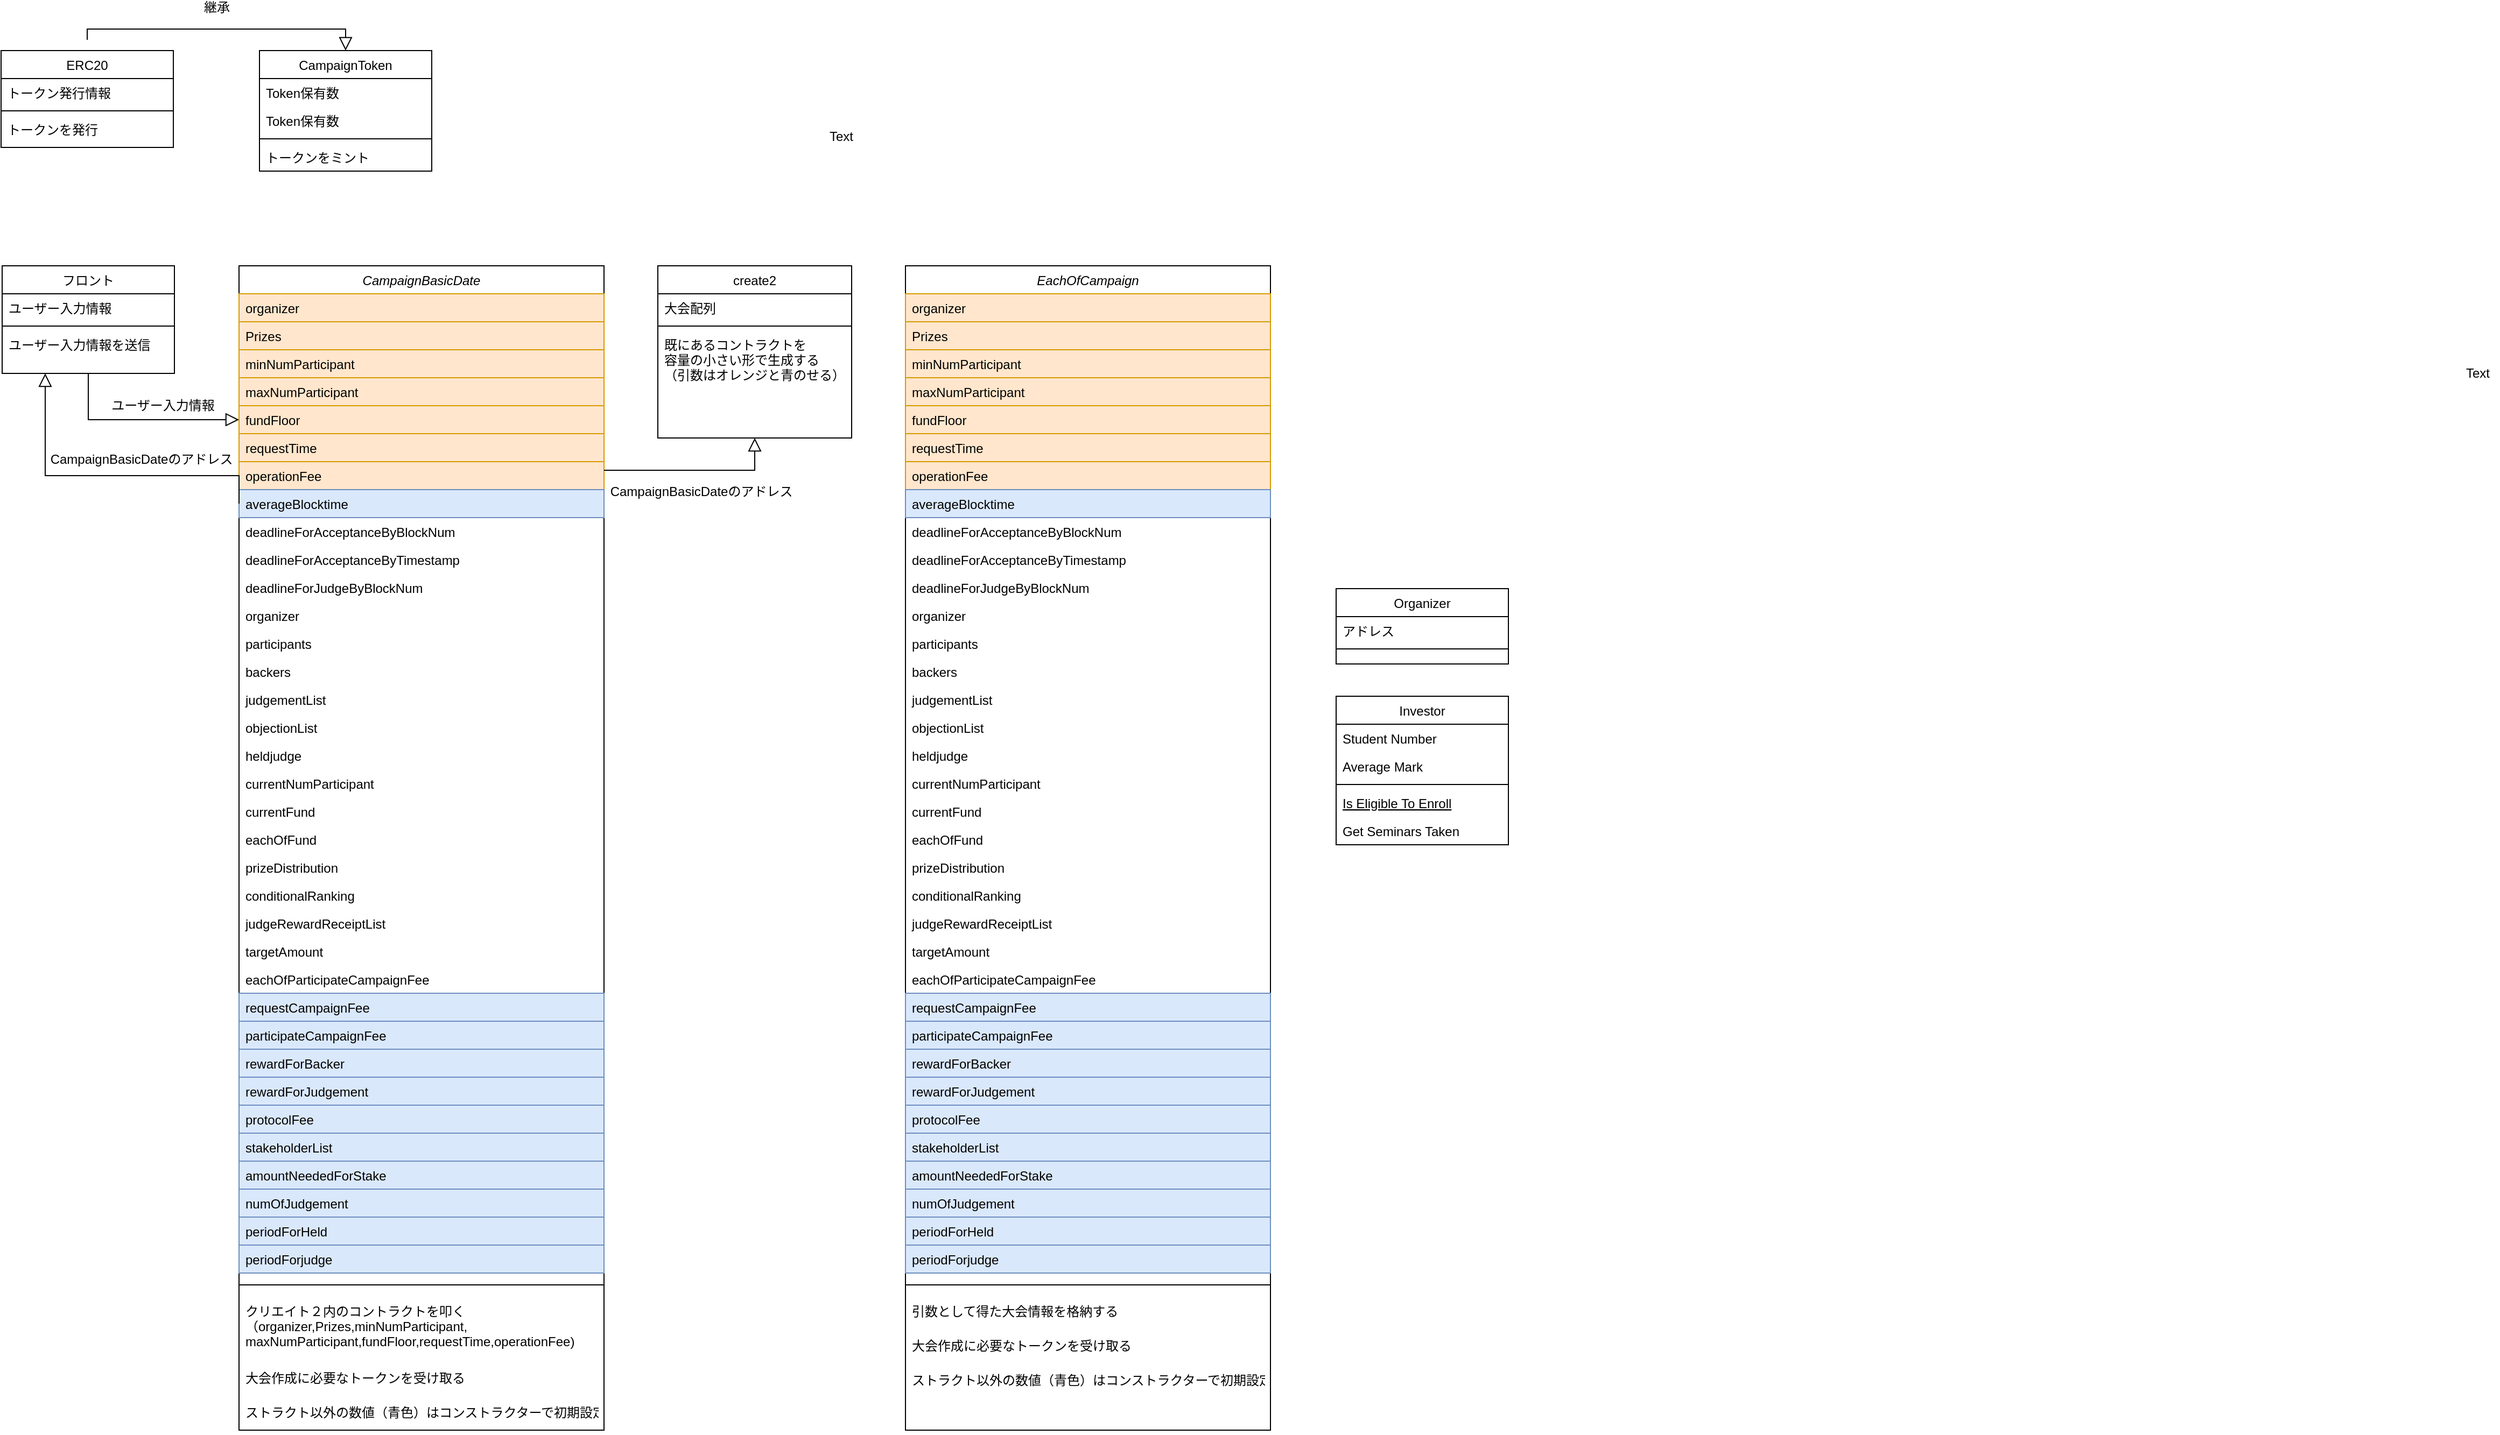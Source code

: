 <mxfile version="16.0.0" type="github">
  <diagram id="C5RBs43oDa-KdzZeNtuy" name="Page-1">
    <mxGraphModel dx="1106" dy="2268" grid="1" gridSize="10" guides="1" tooltips="1" connect="1" arrows="1" fold="1" page="1" pageScale="1" pageWidth="1169" pageHeight="1654" math="0" shadow="0">
      <root>
        <mxCell id="WIyWlLk6GJQsqaUBKTNV-0" />
        <mxCell id="WIyWlLk6GJQsqaUBKTNV-1" parent="WIyWlLk6GJQsqaUBKTNV-0" />
        <mxCell id="zkfFHV4jXpPFQw0GAbJ--0" value="CampaignBasicDate" style="swimlane;fontStyle=2;align=center;verticalAlign=top;childLayout=stackLayout;horizontal=1;startSize=26;horizontalStack=0;resizeParent=1;resizeLast=0;collapsible=1;marginBottom=0;rounded=0;shadow=0;strokeWidth=1;" parent="WIyWlLk6GJQsqaUBKTNV-1" vertex="1">
          <mxGeometry x="261" y="120" width="339" height="1082" as="geometry">
            <mxRectangle x="230" y="140" width="160" height="26" as="alternateBounds" />
          </mxGeometry>
        </mxCell>
        <mxCell id="zkfFHV4jXpPFQw0GAbJ--1" value="organizer" style="text;align=left;verticalAlign=top;spacingLeft=4;spacingRight=4;overflow=hidden;rotatable=0;points=[[0,0.5],[1,0.5]];portConstraint=eastwest;fillColor=#ffe6cc;strokeColor=#d79b00;" parent="zkfFHV4jXpPFQw0GAbJ--0" vertex="1">
          <mxGeometry y="26" width="339" height="26" as="geometry" />
        </mxCell>
        <mxCell id="zkfFHV4jXpPFQw0GAbJ--2" value="Prizes" style="text;align=left;verticalAlign=top;spacingLeft=4;spacingRight=4;overflow=hidden;rotatable=0;points=[[0,0.5],[1,0.5]];portConstraint=eastwest;rounded=0;shadow=0;html=0;fillColor=#ffe6cc;strokeColor=#d79b00;" parent="zkfFHV4jXpPFQw0GAbJ--0" vertex="1">
          <mxGeometry y="52" width="339" height="26" as="geometry" />
        </mxCell>
        <mxCell id="zkfFHV4jXpPFQw0GAbJ--3" value="minNumParticipant" style="text;align=left;verticalAlign=top;spacingLeft=4;spacingRight=4;overflow=hidden;rotatable=0;points=[[0,0.5],[1,0.5]];portConstraint=eastwest;rounded=0;shadow=0;html=0;fillColor=#ffe6cc;strokeColor=#d79b00;" parent="zkfFHV4jXpPFQw0GAbJ--0" vertex="1">
          <mxGeometry y="78" width="339" height="26" as="geometry" />
        </mxCell>
        <mxCell id="T_JHLDMbD4ridXpPr-zX-9" value="maxNumParticipant" style="text;align=left;verticalAlign=top;spacingLeft=4;spacingRight=4;overflow=hidden;rotatable=0;points=[[0,0.5],[1,0.5]];portConstraint=eastwest;rounded=0;shadow=0;html=0;fillColor=#ffe6cc;strokeColor=#d79b00;" vertex="1" parent="zkfFHV4jXpPFQw0GAbJ--0">
          <mxGeometry y="104" width="339" height="26" as="geometry" />
        </mxCell>
        <mxCell id="T_JHLDMbD4ridXpPr-zX-10" value="fundFloor" style="text;align=left;verticalAlign=top;spacingLeft=4;spacingRight=4;overflow=hidden;rotatable=0;points=[[0,0.5],[1,0.5]];portConstraint=eastwest;rounded=0;shadow=0;html=0;fillColor=#ffe6cc;strokeColor=#d79b00;" vertex="1" parent="zkfFHV4jXpPFQw0GAbJ--0">
          <mxGeometry y="130" width="339" height="26" as="geometry" />
        </mxCell>
        <mxCell id="T_JHLDMbD4ridXpPr-zX-19" value="requestTime" style="text;align=left;verticalAlign=top;spacingLeft=4;spacingRight=4;overflow=hidden;rotatable=0;points=[[0,0.5],[1,0.5]];portConstraint=eastwest;rounded=0;shadow=0;html=0;fillColor=#ffe6cc;strokeColor=#d79b00;" vertex="1" parent="zkfFHV4jXpPFQw0GAbJ--0">
          <mxGeometry y="156" width="339" height="26" as="geometry" />
        </mxCell>
        <mxCell id="T_JHLDMbD4ridXpPr-zX-34" value="operationFee" style="text;align=left;verticalAlign=top;spacingLeft=4;spacingRight=4;overflow=hidden;rotatable=0;points=[[0,0.5],[1,0.5]];portConstraint=eastwest;rounded=0;shadow=0;html=0;fillColor=#ffe6cc;strokeColor=#d79b00;" vertex="1" parent="zkfFHV4jXpPFQw0GAbJ--0">
          <mxGeometry y="182" width="339" height="26" as="geometry" />
        </mxCell>
        <mxCell id="T_JHLDMbD4ridXpPr-zX-20" value="averageBlocktime" style="text;align=left;verticalAlign=top;spacingLeft=4;spacingRight=4;overflow=hidden;rotatable=0;points=[[0,0.5],[1,0.5]];portConstraint=eastwest;rounded=0;shadow=0;html=0;fillColor=#dae8fc;strokeColor=#6c8ebf;" vertex="1" parent="zkfFHV4jXpPFQw0GAbJ--0">
          <mxGeometry y="208" width="339" height="26" as="geometry" />
        </mxCell>
        <mxCell id="T_JHLDMbD4ridXpPr-zX-29" value="deadlineForAcceptanceByBlockNum" style="text;align=left;verticalAlign=top;spacingLeft=4;spacingRight=4;overflow=hidden;rotatable=0;points=[[0,0.5],[1,0.5]];portConstraint=eastwest;rounded=0;shadow=0;html=0;" vertex="1" parent="zkfFHV4jXpPFQw0GAbJ--0">
          <mxGeometry y="234" width="339" height="26" as="geometry" />
        </mxCell>
        <mxCell id="T_JHLDMbD4ridXpPr-zX-31" value="deadlineForAcceptanceByTimestamp" style="text;align=left;verticalAlign=top;spacingLeft=4;spacingRight=4;overflow=hidden;rotatable=0;points=[[0,0.5],[1,0.5]];portConstraint=eastwest;rounded=0;shadow=0;html=0;" vertex="1" parent="zkfFHV4jXpPFQw0GAbJ--0">
          <mxGeometry y="260" width="339" height="26" as="geometry" />
        </mxCell>
        <mxCell id="T_JHLDMbD4ridXpPr-zX-32" value="deadlineForJudgeByBlockNum" style="text;align=left;verticalAlign=top;spacingLeft=4;spacingRight=4;overflow=hidden;rotatable=0;points=[[0,0.5],[1,0.5]];portConstraint=eastwest;rounded=0;shadow=0;html=0;" vertex="1" parent="zkfFHV4jXpPFQw0GAbJ--0">
          <mxGeometry y="286" width="339" height="26" as="geometry" />
        </mxCell>
        <mxCell id="T_JHLDMbD4ridXpPr-zX-33" value="organizer" style="text;align=left;verticalAlign=top;spacingLeft=4;spacingRight=4;overflow=hidden;rotatable=0;points=[[0,0.5],[1,0.5]];portConstraint=eastwest;rounded=0;shadow=0;html=0;" vertex="1" parent="zkfFHV4jXpPFQw0GAbJ--0">
          <mxGeometry y="312" width="339" height="26" as="geometry" />
        </mxCell>
        <mxCell id="T_JHLDMbD4ridXpPr-zX-35" value="participants" style="text;align=left;verticalAlign=top;spacingLeft=4;spacingRight=4;overflow=hidden;rotatable=0;points=[[0,0.5],[1,0.5]];portConstraint=eastwest;rounded=0;shadow=0;html=0;" vertex="1" parent="zkfFHV4jXpPFQw0GAbJ--0">
          <mxGeometry y="338" width="339" height="26" as="geometry" />
        </mxCell>
        <mxCell id="T_JHLDMbD4ridXpPr-zX-36" value="backers" style="text;align=left;verticalAlign=top;spacingLeft=4;spacingRight=4;overflow=hidden;rotatable=0;points=[[0,0.5],[1,0.5]];portConstraint=eastwest;rounded=0;shadow=0;html=0;" vertex="1" parent="zkfFHV4jXpPFQw0GAbJ--0">
          <mxGeometry y="364" width="339" height="26" as="geometry" />
        </mxCell>
        <mxCell id="T_JHLDMbD4ridXpPr-zX-37" value="judgementList" style="text;align=left;verticalAlign=top;spacingLeft=4;spacingRight=4;overflow=hidden;rotatable=0;points=[[0,0.5],[1,0.5]];portConstraint=eastwest;rounded=0;shadow=0;html=0;" vertex="1" parent="zkfFHV4jXpPFQw0GAbJ--0">
          <mxGeometry y="390" width="339" height="26" as="geometry" />
        </mxCell>
        <mxCell id="T_JHLDMbD4ridXpPr-zX-38" value="objectionList" style="text;align=left;verticalAlign=top;spacingLeft=4;spacingRight=4;overflow=hidden;rotatable=0;points=[[0,0.5],[1,0.5]];portConstraint=eastwest;rounded=0;shadow=0;html=0;" vertex="1" parent="zkfFHV4jXpPFQw0GAbJ--0">
          <mxGeometry y="416" width="339" height="26" as="geometry" />
        </mxCell>
        <mxCell id="T_JHLDMbD4ridXpPr-zX-39" value="heldjudge" style="text;align=left;verticalAlign=top;spacingLeft=4;spacingRight=4;overflow=hidden;rotatable=0;points=[[0,0.5],[1,0.5]];portConstraint=eastwest;rounded=0;shadow=0;html=0;" vertex="1" parent="zkfFHV4jXpPFQw0GAbJ--0">
          <mxGeometry y="442" width="339" height="26" as="geometry" />
        </mxCell>
        <mxCell id="T_JHLDMbD4ridXpPr-zX-40" value="currentNumParticipant" style="text;align=left;verticalAlign=top;spacingLeft=4;spacingRight=4;overflow=hidden;rotatable=0;points=[[0,0.5],[1,0.5]];portConstraint=eastwest;rounded=0;shadow=0;html=0;" vertex="1" parent="zkfFHV4jXpPFQw0GAbJ--0">
          <mxGeometry y="468" width="339" height="26" as="geometry" />
        </mxCell>
        <mxCell id="T_JHLDMbD4ridXpPr-zX-42" value="currentFund" style="text;align=left;verticalAlign=top;spacingLeft=4;spacingRight=4;overflow=hidden;rotatable=0;points=[[0,0.5],[1,0.5]];portConstraint=eastwest;rounded=0;shadow=0;html=0;" vertex="1" parent="zkfFHV4jXpPFQw0GAbJ--0">
          <mxGeometry y="494" width="339" height="26" as="geometry" />
        </mxCell>
        <mxCell id="T_JHLDMbD4ridXpPr-zX-43" value="eachOfFund" style="text;align=left;verticalAlign=top;spacingLeft=4;spacingRight=4;overflow=hidden;rotatable=0;points=[[0,0.5],[1,0.5]];portConstraint=eastwest;rounded=0;shadow=0;html=0;" vertex="1" parent="zkfFHV4jXpPFQw0GAbJ--0">
          <mxGeometry y="520" width="339" height="26" as="geometry" />
        </mxCell>
        <mxCell id="T_JHLDMbD4ridXpPr-zX-44" value="prizeDistribution" style="text;align=left;verticalAlign=top;spacingLeft=4;spacingRight=4;overflow=hidden;rotatable=0;points=[[0,0.5],[1,0.5]];portConstraint=eastwest;rounded=0;shadow=0;html=0;" vertex="1" parent="zkfFHV4jXpPFQw0GAbJ--0">
          <mxGeometry y="546" width="339" height="26" as="geometry" />
        </mxCell>
        <mxCell id="T_JHLDMbD4ridXpPr-zX-45" value="conditionalRanking" style="text;align=left;verticalAlign=top;spacingLeft=4;spacingRight=4;overflow=hidden;rotatable=0;points=[[0,0.5],[1,0.5]];portConstraint=eastwest;rounded=0;shadow=0;html=0;" vertex="1" parent="zkfFHV4jXpPFQw0GAbJ--0">
          <mxGeometry y="572" width="339" height="26" as="geometry" />
        </mxCell>
        <mxCell id="T_JHLDMbD4ridXpPr-zX-46" value="judgeRewardReceiptList" style="text;align=left;verticalAlign=top;spacingLeft=4;spacingRight=4;overflow=hidden;rotatable=0;points=[[0,0.5],[1,0.5]];portConstraint=eastwest;rounded=0;shadow=0;html=0;" vertex="1" parent="zkfFHV4jXpPFQw0GAbJ--0">
          <mxGeometry y="598" width="339" height="26" as="geometry" />
        </mxCell>
        <mxCell id="T_JHLDMbD4ridXpPr-zX-47" value="targetAmount" style="text;align=left;verticalAlign=top;spacingLeft=4;spacingRight=4;overflow=hidden;rotatable=0;points=[[0,0.5],[1,0.5]];portConstraint=eastwest;rounded=0;shadow=0;html=0;" vertex="1" parent="zkfFHV4jXpPFQw0GAbJ--0">
          <mxGeometry y="624" width="339" height="26" as="geometry" />
        </mxCell>
        <mxCell id="T_JHLDMbD4ridXpPr-zX-48" value="eachOfParticipateCampaignFee" style="text;align=left;verticalAlign=top;spacingLeft=4;spacingRight=4;overflow=hidden;rotatable=0;points=[[0,0.5],[1,0.5]];portConstraint=eastwest;rounded=0;shadow=0;html=0;" vertex="1" parent="zkfFHV4jXpPFQw0GAbJ--0">
          <mxGeometry y="650" width="339" height="26" as="geometry" />
        </mxCell>
        <mxCell id="T_JHLDMbD4ridXpPr-zX-86" value="requestCampaignFee" style="text;align=left;verticalAlign=top;spacingLeft=4;spacingRight=4;overflow=hidden;rotatable=0;points=[[0,0.5],[1,0.5]];portConstraint=eastwest;rounded=0;shadow=0;html=0;fillColor=#dae8fc;strokeColor=#6c8ebf;" vertex="1" parent="zkfFHV4jXpPFQw0GAbJ--0">
          <mxGeometry y="676" width="339" height="26" as="geometry" />
        </mxCell>
        <mxCell id="T_JHLDMbD4ridXpPr-zX-87" value="participateCampaignFee" style="text;align=left;verticalAlign=top;spacingLeft=4;spacingRight=4;overflow=hidden;rotatable=0;points=[[0,0.5],[1,0.5]];portConstraint=eastwest;rounded=0;shadow=0;html=0;fillColor=#dae8fc;strokeColor=#6c8ebf;" vertex="1" parent="zkfFHV4jXpPFQw0GAbJ--0">
          <mxGeometry y="702" width="339" height="26" as="geometry" />
        </mxCell>
        <mxCell id="T_JHLDMbD4ridXpPr-zX-88" value="rewardForBacker" style="text;align=left;verticalAlign=top;spacingLeft=4;spacingRight=4;overflow=hidden;rotatable=0;points=[[0,0.5],[1,0.5]];portConstraint=eastwest;rounded=0;shadow=0;html=0;fillColor=#dae8fc;strokeColor=#6c8ebf;" vertex="1" parent="zkfFHV4jXpPFQw0GAbJ--0">
          <mxGeometry y="728" width="339" height="26" as="geometry" />
        </mxCell>
        <mxCell id="T_JHLDMbD4ridXpPr-zX-89" value="rewardForJudgement" style="text;align=left;verticalAlign=top;spacingLeft=4;spacingRight=4;overflow=hidden;rotatable=0;points=[[0,0.5],[1,0.5]];portConstraint=eastwest;rounded=0;shadow=0;html=0;fillColor=#dae8fc;strokeColor=#6c8ebf;" vertex="1" parent="zkfFHV4jXpPFQw0GAbJ--0">
          <mxGeometry y="754" width="339" height="26" as="geometry" />
        </mxCell>
        <mxCell id="T_JHLDMbD4ridXpPr-zX-90" value="protocolFee" style="text;align=left;verticalAlign=top;spacingLeft=4;spacingRight=4;overflow=hidden;rotatable=0;points=[[0,0.5],[1,0.5]];portConstraint=eastwest;rounded=0;shadow=0;html=0;fillColor=#dae8fc;strokeColor=#6c8ebf;" vertex="1" parent="zkfFHV4jXpPFQw0GAbJ--0">
          <mxGeometry y="780" width="339" height="26" as="geometry" />
        </mxCell>
        <mxCell id="T_JHLDMbD4ridXpPr-zX-91" value="stakeholderList" style="text;align=left;verticalAlign=top;spacingLeft=4;spacingRight=4;overflow=hidden;rotatable=0;points=[[0,0.5],[1,0.5]];portConstraint=eastwest;rounded=0;shadow=0;html=0;fillColor=#dae8fc;strokeColor=#6c8ebf;" vertex="1" parent="zkfFHV4jXpPFQw0GAbJ--0">
          <mxGeometry y="806" width="339" height="26" as="geometry" />
        </mxCell>
        <mxCell id="T_JHLDMbD4ridXpPr-zX-92" value="amountNeededForStake" style="text;align=left;verticalAlign=top;spacingLeft=4;spacingRight=4;overflow=hidden;rotatable=0;points=[[0,0.5],[1,0.5]];portConstraint=eastwest;rounded=0;shadow=0;html=0;fillColor=#dae8fc;strokeColor=#6c8ebf;" vertex="1" parent="zkfFHV4jXpPFQw0GAbJ--0">
          <mxGeometry y="832" width="339" height="26" as="geometry" />
        </mxCell>
        <mxCell id="T_JHLDMbD4ridXpPr-zX-93" value="numOfJudgement" style="text;align=left;verticalAlign=top;spacingLeft=4;spacingRight=4;overflow=hidden;rotatable=0;points=[[0,0.5],[1,0.5]];portConstraint=eastwest;rounded=0;shadow=0;html=0;fillColor=#dae8fc;strokeColor=#6c8ebf;" vertex="1" parent="zkfFHV4jXpPFQw0GAbJ--0">
          <mxGeometry y="858" width="339" height="26" as="geometry" />
        </mxCell>
        <mxCell id="T_JHLDMbD4ridXpPr-zX-94" value="periodForHeld" style="text;align=left;verticalAlign=top;spacingLeft=4;spacingRight=4;overflow=hidden;rotatable=0;points=[[0,0.5],[1,0.5]];portConstraint=eastwest;rounded=0;shadow=0;html=0;fillColor=#dae8fc;strokeColor=#6c8ebf;" vertex="1" parent="zkfFHV4jXpPFQw0GAbJ--0">
          <mxGeometry y="884" width="339" height="26" as="geometry" />
        </mxCell>
        <mxCell id="T_JHLDMbD4ridXpPr-zX-95" value="periodForjudge" style="text;align=left;verticalAlign=top;spacingLeft=4;spacingRight=4;overflow=hidden;rotatable=0;points=[[0,0.5],[1,0.5]];portConstraint=eastwest;rounded=0;shadow=0;html=0;fillColor=#dae8fc;strokeColor=#6c8ebf;" vertex="1" parent="zkfFHV4jXpPFQw0GAbJ--0">
          <mxGeometry y="910" width="339" height="26" as="geometry" />
        </mxCell>
        <mxCell id="zkfFHV4jXpPFQw0GAbJ--4" value="" style="line;html=1;strokeWidth=1;align=left;verticalAlign=middle;spacingTop=-1;spacingLeft=3;spacingRight=3;rotatable=0;labelPosition=right;points=[];portConstraint=eastwest;" parent="zkfFHV4jXpPFQw0GAbJ--0" vertex="1">
          <mxGeometry y="936" width="339" height="22" as="geometry" />
        </mxCell>
        <mxCell id="T_JHLDMbD4ridXpPr-zX-21" value="クリエイト２内のコントラクトを叩く&#xa;（organizer,Prizes,minNumParticipant,&#xa;maxNumParticipant,fundFloor,requestTime,operationFee)" style="text;align=left;verticalAlign=top;spacingLeft=4;spacingRight=4;overflow=hidden;rotatable=0;points=[[0,0.5],[1,0.5]];portConstraint=eastwest;" vertex="1" parent="zkfFHV4jXpPFQw0GAbJ--0">
          <mxGeometry y="958" width="339" height="62" as="geometry" />
        </mxCell>
        <mxCell id="T_JHLDMbD4ridXpPr-zX-28" value="大会作成に必要なトークンを受け取る" style="text;align=left;verticalAlign=top;spacingLeft=4;spacingRight=4;overflow=hidden;rotatable=0;points=[[0,0.5],[1,0.5]];portConstraint=eastwest;" vertex="1" parent="zkfFHV4jXpPFQw0GAbJ--0">
          <mxGeometry y="1020" width="339" height="32" as="geometry" />
        </mxCell>
        <mxCell id="T_JHLDMbD4ridXpPr-zX-50" value="ストラクト以外の数値（青色）はコンストラクターで初期設定する" style="text;align=left;verticalAlign=top;spacingLeft=4;spacingRight=4;overflow=hidden;rotatable=0;points=[[0,0.5],[1,0.5]];portConstraint=eastwest;" vertex="1" parent="zkfFHV4jXpPFQw0GAbJ--0">
          <mxGeometry y="1052" width="339" height="30" as="geometry" />
        </mxCell>
        <mxCell id="zkfFHV4jXpPFQw0GAbJ--6" value="Investor" style="swimlane;fontStyle=0;align=center;verticalAlign=top;childLayout=stackLayout;horizontal=1;startSize=26;horizontalStack=0;resizeParent=1;resizeLast=0;collapsible=1;marginBottom=0;rounded=0;shadow=0;strokeWidth=1;" parent="WIyWlLk6GJQsqaUBKTNV-1" vertex="1">
          <mxGeometry x="1280" y="520" width="160" height="138" as="geometry">
            <mxRectangle x="130" y="380" width="160" height="26" as="alternateBounds" />
          </mxGeometry>
        </mxCell>
        <mxCell id="zkfFHV4jXpPFQw0GAbJ--7" value="Student Number" style="text;align=left;verticalAlign=top;spacingLeft=4;spacingRight=4;overflow=hidden;rotatable=0;points=[[0,0.5],[1,0.5]];portConstraint=eastwest;" parent="zkfFHV4jXpPFQw0GAbJ--6" vertex="1">
          <mxGeometry y="26" width="160" height="26" as="geometry" />
        </mxCell>
        <mxCell id="zkfFHV4jXpPFQw0GAbJ--8" value="Average Mark" style="text;align=left;verticalAlign=top;spacingLeft=4;spacingRight=4;overflow=hidden;rotatable=0;points=[[0,0.5],[1,0.5]];portConstraint=eastwest;rounded=0;shadow=0;html=0;" parent="zkfFHV4jXpPFQw0GAbJ--6" vertex="1">
          <mxGeometry y="52" width="160" height="26" as="geometry" />
        </mxCell>
        <mxCell id="zkfFHV4jXpPFQw0GAbJ--9" value="" style="line;html=1;strokeWidth=1;align=left;verticalAlign=middle;spacingTop=-1;spacingLeft=3;spacingRight=3;rotatable=0;labelPosition=right;points=[];portConstraint=eastwest;" parent="zkfFHV4jXpPFQw0GAbJ--6" vertex="1">
          <mxGeometry y="78" width="160" height="8" as="geometry" />
        </mxCell>
        <mxCell id="zkfFHV4jXpPFQw0GAbJ--10" value="Is Eligible To Enroll" style="text;align=left;verticalAlign=top;spacingLeft=4;spacingRight=4;overflow=hidden;rotatable=0;points=[[0,0.5],[1,0.5]];portConstraint=eastwest;fontStyle=4" parent="zkfFHV4jXpPFQw0GAbJ--6" vertex="1">
          <mxGeometry y="86" width="160" height="26" as="geometry" />
        </mxCell>
        <mxCell id="zkfFHV4jXpPFQw0GAbJ--11" value="Get Seminars Taken" style="text;align=left;verticalAlign=top;spacingLeft=4;spacingRight=4;overflow=hidden;rotatable=0;points=[[0,0.5],[1,0.5]];portConstraint=eastwest;" parent="zkfFHV4jXpPFQw0GAbJ--6" vertex="1">
          <mxGeometry y="112" width="160" height="26" as="geometry" />
        </mxCell>
        <mxCell id="zkfFHV4jXpPFQw0GAbJ--12" value="" style="endArrow=block;endSize=10;endFill=0;shadow=0;strokeWidth=1;rounded=0;edgeStyle=elbowEdgeStyle;elbow=vertical;entryX=0.25;entryY=1;entryDx=0;entryDy=0;exitX=0;exitY=0.5;exitDx=0;exitDy=0;" parent="WIyWlLk6GJQsqaUBKTNV-1" source="T_JHLDMbD4ridXpPr-zX-20" target="T_JHLDMbD4ridXpPr-zX-22" edge="1">
          <mxGeometry width="160" relative="1" as="geometry">
            <mxPoint x="200" y="203" as="sourcePoint" />
            <mxPoint x="200" y="203" as="targetPoint" />
            <Array as="points">
              <mxPoint x="170" y="315" />
            </Array>
          </mxGeometry>
        </mxCell>
        <mxCell id="zkfFHV4jXpPFQw0GAbJ--13" value="Organizer" style="swimlane;fontStyle=0;align=center;verticalAlign=top;childLayout=stackLayout;horizontal=1;startSize=26;horizontalStack=0;resizeParent=1;resizeLast=0;collapsible=1;marginBottom=0;rounded=0;shadow=0;strokeWidth=1;" parent="WIyWlLk6GJQsqaUBKTNV-1" vertex="1">
          <mxGeometry x="1280" y="420" width="160" height="70" as="geometry">
            <mxRectangle x="340" y="380" width="170" height="26" as="alternateBounds" />
          </mxGeometry>
        </mxCell>
        <mxCell id="zkfFHV4jXpPFQw0GAbJ--14" value="アドレス" style="text;align=left;verticalAlign=top;spacingLeft=4;spacingRight=4;overflow=hidden;rotatable=0;points=[[0,0.5],[1,0.5]];portConstraint=eastwest;" parent="zkfFHV4jXpPFQw0GAbJ--13" vertex="1">
          <mxGeometry y="26" width="160" height="26" as="geometry" />
        </mxCell>
        <mxCell id="zkfFHV4jXpPFQw0GAbJ--15" value="" style="line;html=1;strokeWidth=1;align=left;verticalAlign=middle;spacingTop=-1;spacingLeft=3;spacingRight=3;rotatable=0;labelPosition=right;points=[];portConstraint=eastwest;" parent="zkfFHV4jXpPFQw0GAbJ--13" vertex="1">
          <mxGeometry y="52" width="160" height="8" as="geometry" />
        </mxCell>
        <mxCell id="zkfFHV4jXpPFQw0GAbJ--16" value="" style="endArrow=block;endSize=10;endFill=0;shadow=0;strokeWidth=1;rounded=0;edgeStyle=elbowEdgeStyle;elbow=vertical;exitX=0.5;exitY=1;exitDx=0;exitDy=0;entryX=0;entryY=0.5;entryDx=0;entryDy=0;" parent="WIyWlLk6GJQsqaUBKTNV-1" source="T_JHLDMbD4ridXpPr-zX-22" target="T_JHLDMbD4ridXpPr-zX-10" edge="1">
          <mxGeometry width="160" relative="1" as="geometry">
            <mxPoint x="210" y="373" as="sourcePoint" />
            <mxPoint x="210" y="280" as="targetPoint" />
            <Array as="points">
              <mxPoint x="180" y="263" />
              <mxPoint x="440" y="370" />
            </Array>
          </mxGeometry>
        </mxCell>
        <mxCell id="zkfFHV4jXpPFQw0GAbJ--17" value="CampaignToken" style="swimlane;fontStyle=0;align=center;verticalAlign=top;childLayout=stackLayout;horizontal=1;startSize=26;horizontalStack=0;resizeParent=1;resizeLast=0;collapsible=1;marginBottom=0;rounded=0;shadow=0;strokeWidth=1;" parent="WIyWlLk6GJQsqaUBKTNV-1" vertex="1">
          <mxGeometry x="280" y="-80" width="160" height="112" as="geometry">
            <mxRectangle x="550" y="140" width="160" height="26" as="alternateBounds" />
          </mxGeometry>
        </mxCell>
        <mxCell id="zkfFHV4jXpPFQw0GAbJ--18" value="Token保有数" style="text;align=left;verticalAlign=top;spacingLeft=4;spacingRight=4;overflow=hidden;rotatable=0;points=[[0,0.5],[1,0.5]];portConstraint=eastwest;" parent="zkfFHV4jXpPFQw0GAbJ--17" vertex="1">
          <mxGeometry y="26" width="160" height="26" as="geometry" />
        </mxCell>
        <mxCell id="T_JHLDMbD4ridXpPr-zX-52" value="Token保有数" style="text;align=left;verticalAlign=top;spacingLeft=4;spacingRight=4;overflow=hidden;rotatable=0;points=[[0,0.5],[1,0.5]];portConstraint=eastwest;" vertex="1" parent="zkfFHV4jXpPFQw0GAbJ--17">
          <mxGeometry y="52" width="160" height="26" as="geometry" />
        </mxCell>
        <mxCell id="zkfFHV4jXpPFQw0GAbJ--23" value="" style="line;html=1;strokeWidth=1;align=left;verticalAlign=middle;spacingTop=-1;spacingLeft=3;spacingRight=3;rotatable=0;labelPosition=right;points=[];portConstraint=eastwest;" parent="zkfFHV4jXpPFQw0GAbJ--17" vertex="1">
          <mxGeometry y="78" width="160" height="8" as="geometry" />
        </mxCell>
        <mxCell id="zkfFHV4jXpPFQw0GAbJ--24" value="トークンをミント" style="text;align=left;verticalAlign=top;spacingLeft=4;spacingRight=4;overflow=hidden;rotatable=0;points=[[0,0.5],[1,0.5]];portConstraint=eastwest;" parent="zkfFHV4jXpPFQw0GAbJ--17" vertex="1">
          <mxGeometry y="86" width="160" height="26" as="geometry" />
        </mxCell>
        <mxCell id="T_JHLDMbD4ridXpPr-zX-0" value="create2" style="swimlane;fontStyle=0;align=center;verticalAlign=top;childLayout=stackLayout;horizontal=1;startSize=26;horizontalStack=0;resizeParent=1;resizeLast=0;collapsible=1;marginBottom=0;rounded=0;shadow=0;strokeWidth=1;" vertex="1" parent="WIyWlLk6GJQsqaUBKTNV-1">
          <mxGeometry x="650" y="120" width="180" height="160" as="geometry">
            <mxRectangle x="550" y="140" width="160" height="26" as="alternateBounds" />
          </mxGeometry>
        </mxCell>
        <mxCell id="T_JHLDMbD4ridXpPr-zX-1" value="大会配列" style="text;align=left;verticalAlign=top;spacingLeft=4;spacingRight=4;overflow=hidden;rotatable=0;points=[[0,0.5],[1,0.5]];portConstraint=eastwest;" vertex="1" parent="T_JHLDMbD4ridXpPr-zX-0">
          <mxGeometry y="26" width="180" height="26" as="geometry" />
        </mxCell>
        <mxCell id="T_JHLDMbD4ridXpPr-zX-2" value="" style="line;html=1;strokeWidth=1;align=left;verticalAlign=middle;spacingTop=-1;spacingLeft=3;spacingRight=3;rotatable=0;labelPosition=right;points=[];portConstraint=eastwest;" vertex="1" parent="T_JHLDMbD4ridXpPr-zX-0">
          <mxGeometry y="52" width="180" height="8" as="geometry" />
        </mxCell>
        <mxCell id="T_JHLDMbD4ridXpPr-zX-3" value="既にあるコントラクトを&#xa;容量の小さい形で生成する&#xa;（引数はオレンジと青のせる）" style="text;align=left;verticalAlign=top;spacingLeft=4;spacingRight=4;overflow=hidden;rotatable=0;points=[[0,0.5],[1,0.5]];portConstraint=eastwest;" vertex="1" parent="T_JHLDMbD4ridXpPr-zX-0">
          <mxGeometry y="60" width="180" height="70" as="geometry" />
        </mxCell>
        <mxCell id="T_JHLDMbD4ridXpPr-zX-5" value="ERC20" style="swimlane;fontStyle=0;align=center;verticalAlign=top;childLayout=stackLayout;horizontal=1;startSize=26;horizontalStack=0;resizeParent=1;resizeLast=0;collapsible=1;marginBottom=0;rounded=0;shadow=0;strokeWidth=1;" vertex="1" parent="WIyWlLk6GJQsqaUBKTNV-1">
          <mxGeometry x="40" y="-80" width="160" height="90" as="geometry">
            <mxRectangle x="550" y="140" width="160" height="26" as="alternateBounds" />
          </mxGeometry>
        </mxCell>
        <mxCell id="T_JHLDMbD4ridXpPr-zX-6" value="トークン発行情報" style="text;align=left;verticalAlign=top;spacingLeft=4;spacingRight=4;overflow=hidden;rotatable=0;points=[[0,0.5],[1,0.5]];portConstraint=eastwest;" vertex="1" parent="T_JHLDMbD4ridXpPr-zX-5">
          <mxGeometry y="26" width="160" height="26" as="geometry" />
        </mxCell>
        <mxCell id="T_JHLDMbD4ridXpPr-zX-7" value="" style="line;html=1;strokeWidth=1;align=left;verticalAlign=middle;spacingTop=-1;spacingLeft=3;spacingRight=3;rotatable=0;labelPosition=right;points=[];portConstraint=eastwest;" vertex="1" parent="T_JHLDMbD4ridXpPr-zX-5">
          <mxGeometry y="52" width="160" height="8" as="geometry" />
        </mxCell>
        <mxCell id="T_JHLDMbD4ridXpPr-zX-8" value="トークンを発行" style="text;align=left;verticalAlign=top;spacingLeft=4;spacingRight=4;overflow=hidden;rotatable=0;points=[[0,0.5],[1,0.5]];portConstraint=eastwest;" vertex="1" parent="T_JHLDMbD4ridXpPr-zX-5">
          <mxGeometry y="60" width="160" height="26" as="geometry" />
        </mxCell>
        <mxCell id="T_JHLDMbD4ridXpPr-zX-22" value="フロント" style="swimlane;fontStyle=0;align=center;verticalAlign=top;childLayout=stackLayout;horizontal=1;startSize=26;horizontalStack=0;resizeParent=1;resizeLast=0;collapsible=1;marginBottom=0;rounded=0;shadow=0;strokeWidth=1;" vertex="1" parent="WIyWlLk6GJQsqaUBKTNV-1">
          <mxGeometry x="41" y="120" width="160" height="100" as="geometry">
            <mxRectangle x="340" y="380" width="170" height="26" as="alternateBounds" />
          </mxGeometry>
        </mxCell>
        <mxCell id="T_JHLDMbD4ridXpPr-zX-23" value="ユーザー入力情報" style="text;align=left;verticalAlign=top;spacingLeft=4;spacingRight=4;overflow=hidden;rotatable=0;points=[[0,0.5],[1,0.5]];portConstraint=eastwest;" vertex="1" parent="T_JHLDMbD4ridXpPr-zX-22">
          <mxGeometry y="26" width="160" height="26" as="geometry" />
        </mxCell>
        <mxCell id="T_JHLDMbD4ridXpPr-zX-24" value="" style="line;html=1;strokeWidth=1;align=left;verticalAlign=middle;spacingTop=-1;spacingLeft=3;spacingRight=3;rotatable=0;labelPosition=right;points=[];portConstraint=eastwest;" vertex="1" parent="T_JHLDMbD4ridXpPr-zX-22">
          <mxGeometry y="52" width="160" height="8" as="geometry" />
        </mxCell>
        <mxCell id="T_JHLDMbD4ridXpPr-zX-25" value="ユーザー入力情報を送信" style="text;align=left;verticalAlign=top;spacingLeft=4;spacingRight=4;overflow=hidden;rotatable=0;points=[[0,0.5],[1,0.5]];portConstraint=eastwest;" vertex="1" parent="T_JHLDMbD4ridXpPr-zX-22">
          <mxGeometry y="60" width="160" height="26" as="geometry" />
        </mxCell>
        <mxCell id="T_JHLDMbD4ridXpPr-zX-26" value="ユーザー入力情報" style="text;html=1;resizable=0;points=[];;align=center;verticalAlign=middle;labelBackgroundColor=none;rounded=0;shadow=0;strokeWidth=1;fontSize=12;" vertex="1" connectable="0" parent="WIyWlLk6GJQsqaUBKTNV-1">
          <mxGeometry x="190" y="250" as="geometry" />
        </mxCell>
        <mxCell id="T_JHLDMbD4ridXpPr-zX-49" value="CampaignBasicDateのアドレス" style="text;html=1;resizable=0;points=[];;align=center;verticalAlign=middle;labelBackgroundColor=none;rounded=0;shadow=0;strokeWidth=1;fontSize=12;" vertex="1" connectable="0" parent="WIyWlLk6GJQsqaUBKTNV-1">
          <mxGeometry x="170" y="300" as="geometry" />
        </mxCell>
        <mxCell id="T_JHLDMbD4ridXpPr-zX-51" value="" style="endArrow=block;endSize=10;endFill=0;shadow=0;strokeWidth=1;rounded=0;edgeStyle=elbowEdgeStyle;elbow=vertical;entryX=0.5;entryY=1;entryDx=0;entryDy=0;" edge="1" parent="WIyWlLk6GJQsqaUBKTNV-1" target="T_JHLDMbD4ridXpPr-zX-0">
          <mxGeometry width="160" relative="1" as="geometry">
            <mxPoint x="600" y="310" as="sourcePoint" />
            <mxPoint x="780" y="253" as="targetPoint" />
            <Array as="points">
              <mxPoint x="680" y="310" />
              <mxPoint x="959" y="360" />
            </Array>
          </mxGeometry>
        </mxCell>
        <mxCell id="T_JHLDMbD4ridXpPr-zX-53" value="CampaignBasicDateのアドレス" style="text;html=1;resizable=0;points=[];;align=center;verticalAlign=middle;labelBackgroundColor=none;rounded=0;shadow=0;strokeWidth=1;fontSize=12;" vertex="1" connectable="0" parent="WIyWlLk6GJQsqaUBKTNV-1">
          <mxGeometry x="690" y="330" as="geometry" />
        </mxCell>
        <mxCell id="T_JHLDMbD4ridXpPr-zX-55" value="Text" style="text;html=1;align=center;verticalAlign=middle;resizable=0;points=[];autosize=1;strokeColor=none;fillColor=none;" vertex="1" parent="WIyWlLk6GJQsqaUBKTNV-1">
          <mxGeometry x="2320" y="210" width="40" height="20" as="geometry" />
        </mxCell>
        <mxCell id="T_JHLDMbD4ridXpPr-zX-96" value="EachOfCampaign" style="swimlane;fontStyle=2;align=center;verticalAlign=top;childLayout=stackLayout;horizontal=1;startSize=26;horizontalStack=0;resizeParent=1;resizeLast=0;collapsible=1;marginBottom=0;rounded=0;shadow=0;strokeWidth=1;" vertex="1" parent="WIyWlLk6GJQsqaUBKTNV-1">
          <mxGeometry x="880" y="120" width="339" height="1082" as="geometry">
            <mxRectangle x="230" y="140" width="160" height="26" as="alternateBounds" />
          </mxGeometry>
        </mxCell>
        <mxCell id="T_JHLDMbD4ridXpPr-zX-97" value="organizer" style="text;align=left;verticalAlign=top;spacingLeft=4;spacingRight=4;overflow=hidden;rotatable=0;points=[[0,0.5],[1,0.5]];portConstraint=eastwest;fillColor=#ffe6cc;strokeColor=#d79b00;" vertex="1" parent="T_JHLDMbD4ridXpPr-zX-96">
          <mxGeometry y="26" width="339" height="26" as="geometry" />
        </mxCell>
        <mxCell id="T_JHLDMbD4ridXpPr-zX-98" value="Prizes" style="text;align=left;verticalAlign=top;spacingLeft=4;spacingRight=4;overflow=hidden;rotatable=0;points=[[0,0.5],[1,0.5]];portConstraint=eastwest;rounded=0;shadow=0;html=0;fillColor=#ffe6cc;strokeColor=#d79b00;" vertex="1" parent="T_JHLDMbD4ridXpPr-zX-96">
          <mxGeometry y="52" width="339" height="26" as="geometry" />
        </mxCell>
        <mxCell id="T_JHLDMbD4ridXpPr-zX-99" value="minNumParticipant" style="text;align=left;verticalAlign=top;spacingLeft=4;spacingRight=4;overflow=hidden;rotatable=0;points=[[0,0.5],[1,0.5]];portConstraint=eastwest;rounded=0;shadow=0;html=0;fillColor=#ffe6cc;strokeColor=#d79b00;" vertex="1" parent="T_JHLDMbD4ridXpPr-zX-96">
          <mxGeometry y="78" width="339" height="26" as="geometry" />
        </mxCell>
        <mxCell id="T_JHLDMbD4ridXpPr-zX-100" value="maxNumParticipant" style="text;align=left;verticalAlign=top;spacingLeft=4;spacingRight=4;overflow=hidden;rotatable=0;points=[[0,0.5],[1,0.5]];portConstraint=eastwest;rounded=0;shadow=0;html=0;fillColor=#ffe6cc;strokeColor=#d79b00;" vertex="1" parent="T_JHLDMbD4ridXpPr-zX-96">
          <mxGeometry y="104" width="339" height="26" as="geometry" />
        </mxCell>
        <mxCell id="T_JHLDMbD4ridXpPr-zX-101" value="fundFloor" style="text;align=left;verticalAlign=top;spacingLeft=4;spacingRight=4;overflow=hidden;rotatable=0;points=[[0,0.5],[1,0.5]];portConstraint=eastwest;rounded=0;shadow=0;html=0;fillColor=#ffe6cc;strokeColor=#d79b00;" vertex="1" parent="T_JHLDMbD4ridXpPr-zX-96">
          <mxGeometry y="130" width="339" height="26" as="geometry" />
        </mxCell>
        <mxCell id="T_JHLDMbD4ridXpPr-zX-102" value="requestTime" style="text;align=left;verticalAlign=top;spacingLeft=4;spacingRight=4;overflow=hidden;rotatable=0;points=[[0,0.5],[1,0.5]];portConstraint=eastwest;rounded=0;shadow=0;html=0;fillColor=#ffe6cc;strokeColor=#d79b00;" vertex="1" parent="T_JHLDMbD4ridXpPr-zX-96">
          <mxGeometry y="156" width="339" height="26" as="geometry" />
        </mxCell>
        <mxCell id="T_JHLDMbD4ridXpPr-zX-103" value="operationFee" style="text;align=left;verticalAlign=top;spacingLeft=4;spacingRight=4;overflow=hidden;rotatable=0;points=[[0,0.5],[1,0.5]];portConstraint=eastwest;rounded=0;shadow=0;html=0;fillColor=#ffe6cc;strokeColor=#d79b00;" vertex="1" parent="T_JHLDMbD4ridXpPr-zX-96">
          <mxGeometry y="182" width="339" height="26" as="geometry" />
        </mxCell>
        <mxCell id="T_JHLDMbD4ridXpPr-zX-104" value="averageBlocktime" style="text;align=left;verticalAlign=top;spacingLeft=4;spacingRight=4;overflow=hidden;rotatable=0;points=[[0,0.5],[1,0.5]];portConstraint=eastwest;rounded=0;shadow=0;html=0;fillColor=#dae8fc;strokeColor=#6c8ebf;" vertex="1" parent="T_JHLDMbD4ridXpPr-zX-96">
          <mxGeometry y="208" width="339" height="26" as="geometry" />
        </mxCell>
        <mxCell id="T_JHLDMbD4ridXpPr-zX-105" value="deadlineForAcceptanceByBlockNum" style="text;align=left;verticalAlign=top;spacingLeft=4;spacingRight=4;overflow=hidden;rotatable=0;points=[[0,0.5],[1,0.5]];portConstraint=eastwest;rounded=0;shadow=0;html=0;" vertex="1" parent="T_JHLDMbD4ridXpPr-zX-96">
          <mxGeometry y="234" width="339" height="26" as="geometry" />
        </mxCell>
        <mxCell id="T_JHLDMbD4ridXpPr-zX-106" value="deadlineForAcceptanceByTimestamp" style="text;align=left;verticalAlign=top;spacingLeft=4;spacingRight=4;overflow=hidden;rotatable=0;points=[[0,0.5],[1,0.5]];portConstraint=eastwest;rounded=0;shadow=0;html=0;" vertex="1" parent="T_JHLDMbD4ridXpPr-zX-96">
          <mxGeometry y="260" width="339" height="26" as="geometry" />
        </mxCell>
        <mxCell id="T_JHLDMbD4ridXpPr-zX-107" value="deadlineForJudgeByBlockNum" style="text;align=left;verticalAlign=top;spacingLeft=4;spacingRight=4;overflow=hidden;rotatable=0;points=[[0,0.5],[1,0.5]];portConstraint=eastwest;rounded=0;shadow=0;html=0;" vertex="1" parent="T_JHLDMbD4ridXpPr-zX-96">
          <mxGeometry y="286" width="339" height="26" as="geometry" />
        </mxCell>
        <mxCell id="T_JHLDMbD4ridXpPr-zX-108" value="organizer" style="text;align=left;verticalAlign=top;spacingLeft=4;spacingRight=4;overflow=hidden;rotatable=0;points=[[0,0.5],[1,0.5]];portConstraint=eastwest;rounded=0;shadow=0;html=0;" vertex="1" parent="T_JHLDMbD4ridXpPr-zX-96">
          <mxGeometry y="312" width="339" height="26" as="geometry" />
        </mxCell>
        <mxCell id="T_JHLDMbD4ridXpPr-zX-109" value="participants" style="text;align=left;verticalAlign=top;spacingLeft=4;spacingRight=4;overflow=hidden;rotatable=0;points=[[0,0.5],[1,0.5]];portConstraint=eastwest;rounded=0;shadow=0;html=0;" vertex="1" parent="T_JHLDMbD4ridXpPr-zX-96">
          <mxGeometry y="338" width="339" height="26" as="geometry" />
        </mxCell>
        <mxCell id="T_JHLDMbD4ridXpPr-zX-110" value="backers" style="text;align=left;verticalAlign=top;spacingLeft=4;spacingRight=4;overflow=hidden;rotatable=0;points=[[0,0.5],[1,0.5]];portConstraint=eastwest;rounded=0;shadow=0;html=0;" vertex="1" parent="T_JHLDMbD4ridXpPr-zX-96">
          <mxGeometry y="364" width="339" height="26" as="geometry" />
        </mxCell>
        <mxCell id="T_JHLDMbD4ridXpPr-zX-111" value="judgementList" style="text;align=left;verticalAlign=top;spacingLeft=4;spacingRight=4;overflow=hidden;rotatable=0;points=[[0,0.5],[1,0.5]];portConstraint=eastwest;rounded=0;shadow=0;html=0;" vertex="1" parent="T_JHLDMbD4ridXpPr-zX-96">
          <mxGeometry y="390" width="339" height="26" as="geometry" />
        </mxCell>
        <mxCell id="T_JHLDMbD4ridXpPr-zX-112" value="objectionList" style="text;align=left;verticalAlign=top;spacingLeft=4;spacingRight=4;overflow=hidden;rotatable=0;points=[[0,0.5],[1,0.5]];portConstraint=eastwest;rounded=0;shadow=0;html=0;" vertex="1" parent="T_JHLDMbD4ridXpPr-zX-96">
          <mxGeometry y="416" width="339" height="26" as="geometry" />
        </mxCell>
        <mxCell id="T_JHLDMbD4ridXpPr-zX-113" value="heldjudge" style="text;align=left;verticalAlign=top;spacingLeft=4;spacingRight=4;overflow=hidden;rotatable=0;points=[[0,0.5],[1,0.5]];portConstraint=eastwest;rounded=0;shadow=0;html=0;" vertex="1" parent="T_JHLDMbD4ridXpPr-zX-96">
          <mxGeometry y="442" width="339" height="26" as="geometry" />
        </mxCell>
        <mxCell id="T_JHLDMbD4ridXpPr-zX-114" value="currentNumParticipant" style="text;align=left;verticalAlign=top;spacingLeft=4;spacingRight=4;overflow=hidden;rotatable=0;points=[[0,0.5],[1,0.5]];portConstraint=eastwest;rounded=0;shadow=0;html=0;" vertex="1" parent="T_JHLDMbD4ridXpPr-zX-96">
          <mxGeometry y="468" width="339" height="26" as="geometry" />
        </mxCell>
        <mxCell id="T_JHLDMbD4ridXpPr-zX-115" value="currentFund" style="text;align=left;verticalAlign=top;spacingLeft=4;spacingRight=4;overflow=hidden;rotatable=0;points=[[0,0.5],[1,0.5]];portConstraint=eastwest;rounded=0;shadow=0;html=0;" vertex="1" parent="T_JHLDMbD4ridXpPr-zX-96">
          <mxGeometry y="494" width="339" height="26" as="geometry" />
        </mxCell>
        <mxCell id="T_JHLDMbD4ridXpPr-zX-116" value="eachOfFund" style="text;align=left;verticalAlign=top;spacingLeft=4;spacingRight=4;overflow=hidden;rotatable=0;points=[[0,0.5],[1,0.5]];portConstraint=eastwest;rounded=0;shadow=0;html=0;" vertex="1" parent="T_JHLDMbD4ridXpPr-zX-96">
          <mxGeometry y="520" width="339" height="26" as="geometry" />
        </mxCell>
        <mxCell id="T_JHLDMbD4ridXpPr-zX-117" value="prizeDistribution" style="text;align=left;verticalAlign=top;spacingLeft=4;spacingRight=4;overflow=hidden;rotatable=0;points=[[0,0.5],[1,0.5]];portConstraint=eastwest;rounded=0;shadow=0;html=0;" vertex="1" parent="T_JHLDMbD4ridXpPr-zX-96">
          <mxGeometry y="546" width="339" height="26" as="geometry" />
        </mxCell>
        <mxCell id="T_JHLDMbD4ridXpPr-zX-118" value="conditionalRanking" style="text;align=left;verticalAlign=top;spacingLeft=4;spacingRight=4;overflow=hidden;rotatable=0;points=[[0,0.5],[1,0.5]];portConstraint=eastwest;rounded=0;shadow=0;html=0;" vertex="1" parent="T_JHLDMbD4ridXpPr-zX-96">
          <mxGeometry y="572" width="339" height="26" as="geometry" />
        </mxCell>
        <mxCell id="T_JHLDMbD4ridXpPr-zX-119" value="judgeRewardReceiptList" style="text;align=left;verticalAlign=top;spacingLeft=4;spacingRight=4;overflow=hidden;rotatable=0;points=[[0,0.5],[1,0.5]];portConstraint=eastwest;rounded=0;shadow=0;html=0;" vertex="1" parent="T_JHLDMbD4ridXpPr-zX-96">
          <mxGeometry y="598" width="339" height="26" as="geometry" />
        </mxCell>
        <mxCell id="T_JHLDMbD4ridXpPr-zX-120" value="targetAmount" style="text;align=left;verticalAlign=top;spacingLeft=4;spacingRight=4;overflow=hidden;rotatable=0;points=[[0,0.5],[1,0.5]];portConstraint=eastwest;rounded=0;shadow=0;html=0;" vertex="1" parent="T_JHLDMbD4ridXpPr-zX-96">
          <mxGeometry y="624" width="339" height="26" as="geometry" />
        </mxCell>
        <mxCell id="T_JHLDMbD4ridXpPr-zX-121" value="eachOfParticipateCampaignFee" style="text;align=left;verticalAlign=top;spacingLeft=4;spacingRight=4;overflow=hidden;rotatable=0;points=[[0,0.5],[1,0.5]];portConstraint=eastwest;rounded=0;shadow=0;html=0;" vertex="1" parent="T_JHLDMbD4ridXpPr-zX-96">
          <mxGeometry y="650" width="339" height="26" as="geometry" />
        </mxCell>
        <mxCell id="T_JHLDMbD4ridXpPr-zX-122" value="requestCampaignFee" style="text;align=left;verticalAlign=top;spacingLeft=4;spacingRight=4;overflow=hidden;rotatable=0;points=[[0,0.5],[1,0.5]];portConstraint=eastwest;rounded=0;shadow=0;html=0;fillColor=#dae8fc;strokeColor=#6c8ebf;" vertex="1" parent="T_JHLDMbD4ridXpPr-zX-96">
          <mxGeometry y="676" width="339" height="26" as="geometry" />
        </mxCell>
        <mxCell id="T_JHLDMbD4ridXpPr-zX-123" value="participateCampaignFee" style="text;align=left;verticalAlign=top;spacingLeft=4;spacingRight=4;overflow=hidden;rotatable=0;points=[[0,0.5],[1,0.5]];portConstraint=eastwest;rounded=0;shadow=0;html=0;fillColor=#dae8fc;strokeColor=#6c8ebf;" vertex="1" parent="T_JHLDMbD4ridXpPr-zX-96">
          <mxGeometry y="702" width="339" height="26" as="geometry" />
        </mxCell>
        <mxCell id="T_JHLDMbD4ridXpPr-zX-124" value="rewardForBacker" style="text;align=left;verticalAlign=top;spacingLeft=4;spacingRight=4;overflow=hidden;rotatable=0;points=[[0,0.5],[1,0.5]];portConstraint=eastwest;rounded=0;shadow=0;html=0;fillColor=#dae8fc;strokeColor=#6c8ebf;" vertex="1" parent="T_JHLDMbD4ridXpPr-zX-96">
          <mxGeometry y="728" width="339" height="26" as="geometry" />
        </mxCell>
        <mxCell id="T_JHLDMbD4ridXpPr-zX-125" value="rewardForJudgement" style="text;align=left;verticalAlign=top;spacingLeft=4;spacingRight=4;overflow=hidden;rotatable=0;points=[[0,0.5],[1,0.5]];portConstraint=eastwest;rounded=0;shadow=0;html=0;fillColor=#dae8fc;strokeColor=#6c8ebf;" vertex="1" parent="T_JHLDMbD4ridXpPr-zX-96">
          <mxGeometry y="754" width="339" height="26" as="geometry" />
        </mxCell>
        <mxCell id="T_JHLDMbD4ridXpPr-zX-126" value="protocolFee" style="text;align=left;verticalAlign=top;spacingLeft=4;spacingRight=4;overflow=hidden;rotatable=0;points=[[0,0.5],[1,0.5]];portConstraint=eastwest;rounded=0;shadow=0;html=0;fillColor=#dae8fc;strokeColor=#6c8ebf;" vertex="1" parent="T_JHLDMbD4ridXpPr-zX-96">
          <mxGeometry y="780" width="339" height="26" as="geometry" />
        </mxCell>
        <mxCell id="T_JHLDMbD4ridXpPr-zX-127" value="stakeholderList" style="text;align=left;verticalAlign=top;spacingLeft=4;spacingRight=4;overflow=hidden;rotatable=0;points=[[0,0.5],[1,0.5]];portConstraint=eastwest;rounded=0;shadow=0;html=0;fillColor=#dae8fc;strokeColor=#6c8ebf;" vertex="1" parent="T_JHLDMbD4ridXpPr-zX-96">
          <mxGeometry y="806" width="339" height="26" as="geometry" />
        </mxCell>
        <mxCell id="T_JHLDMbD4ridXpPr-zX-128" value="amountNeededForStake" style="text;align=left;verticalAlign=top;spacingLeft=4;spacingRight=4;overflow=hidden;rotatable=0;points=[[0,0.5],[1,0.5]];portConstraint=eastwest;rounded=0;shadow=0;html=0;fillColor=#dae8fc;strokeColor=#6c8ebf;" vertex="1" parent="T_JHLDMbD4ridXpPr-zX-96">
          <mxGeometry y="832" width="339" height="26" as="geometry" />
        </mxCell>
        <mxCell id="T_JHLDMbD4ridXpPr-zX-129" value="numOfJudgement" style="text;align=left;verticalAlign=top;spacingLeft=4;spacingRight=4;overflow=hidden;rotatable=0;points=[[0,0.5],[1,0.5]];portConstraint=eastwest;rounded=0;shadow=0;html=0;fillColor=#dae8fc;strokeColor=#6c8ebf;" vertex="1" parent="T_JHLDMbD4ridXpPr-zX-96">
          <mxGeometry y="858" width="339" height="26" as="geometry" />
        </mxCell>
        <mxCell id="T_JHLDMbD4ridXpPr-zX-130" value="periodForHeld" style="text;align=left;verticalAlign=top;spacingLeft=4;spacingRight=4;overflow=hidden;rotatable=0;points=[[0,0.5],[1,0.5]];portConstraint=eastwest;rounded=0;shadow=0;html=0;fillColor=#dae8fc;strokeColor=#6c8ebf;" vertex="1" parent="T_JHLDMbD4ridXpPr-zX-96">
          <mxGeometry y="884" width="339" height="26" as="geometry" />
        </mxCell>
        <mxCell id="T_JHLDMbD4ridXpPr-zX-131" value="periodForjudge" style="text;align=left;verticalAlign=top;spacingLeft=4;spacingRight=4;overflow=hidden;rotatable=0;points=[[0,0.5],[1,0.5]];portConstraint=eastwest;rounded=0;shadow=0;html=0;fillColor=#dae8fc;strokeColor=#6c8ebf;" vertex="1" parent="T_JHLDMbD4ridXpPr-zX-96">
          <mxGeometry y="910" width="339" height="26" as="geometry" />
        </mxCell>
        <mxCell id="T_JHLDMbD4ridXpPr-zX-132" value="" style="line;html=1;strokeWidth=1;align=left;verticalAlign=middle;spacingTop=-1;spacingLeft=3;spacingRight=3;rotatable=0;labelPosition=right;points=[];portConstraint=eastwest;" vertex="1" parent="T_JHLDMbD4ridXpPr-zX-96">
          <mxGeometry y="936" width="339" height="22" as="geometry" />
        </mxCell>
        <mxCell id="T_JHLDMbD4ridXpPr-zX-133" value="引数として得た大会情報を格納する" style="text;align=left;verticalAlign=top;spacingLeft=4;spacingRight=4;overflow=hidden;rotatable=0;points=[[0,0.5],[1,0.5]];portConstraint=eastwest;" vertex="1" parent="T_JHLDMbD4ridXpPr-zX-96">
          <mxGeometry y="958" width="339" height="32" as="geometry" />
        </mxCell>
        <mxCell id="T_JHLDMbD4ridXpPr-zX-134" value="大会作成に必要なトークンを受け取る" style="text;align=left;verticalAlign=top;spacingLeft=4;spacingRight=4;overflow=hidden;rotatable=0;points=[[0,0.5],[1,0.5]];portConstraint=eastwest;" vertex="1" parent="T_JHLDMbD4ridXpPr-zX-96">
          <mxGeometry y="990" width="339" height="32" as="geometry" />
        </mxCell>
        <mxCell id="T_JHLDMbD4ridXpPr-zX-135" value="ストラクト以外の数値（青色）はコンストラクターで初期設定する" style="text;align=left;verticalAlign=top;spacingLeft=4;spacingRight=4;overflow=hidden;rotatable=0;points=[[0,0.5],[1,0.5]];portConstraint=eastwest;" vertex="1" parent="T_JHLDMbD4ridXpPr-zX-96">
          <mxGeometry y="1022" width="339" height="30" as="geometry" />
        </mxCell>
        <mxCell id="T_JHLDMbD4ridXpPr-zX-137" value="Text" style="text;html=1;align=center;verticalAlign=middle;resizable=0;points=[];autosize=1;strokeColor=none;fillColor=none;" vertex="1" parent="WIyWlLk6GJQsqaUBKTNV-1">
          <mxGeometry x="800" y="-10" width="40" height="20" as="geometry" />
        </mxCell>
        <mxCell id="T_JHLDMbD4ridXpPr-zX-138" value="" style="endArrow=block;endSize=10;endFill=0;shadow=0;strokeWidth=1;rounded=0;edgeStyle=elbowEdgeStyle;elbow=vertical;entryX=0.5;entryY=0;entryDx=0;entryDy=0;" edge="1" parent="WIyWlLk6GJQsqaUBKTNV-1" target="zkfFHV4jXpPFQw0GAbJ--17">
          <mxGeometry width="160" relative="1" as="geometry">
            <mxPoint x="120" y="-90" as="sourcePoint" />
            <mxPoint x="250" y="-10" as="targetPoint" />
            <Array as="points">
              <mxPoint x="270" y="-100" />
              <mxPoint x="539" y="170" />
            </Array>
          </mxGeometry>
        </mxCell>
        <mxCell id="T_JHLDMbD4ridXpPr-zX-140" value="継承" style="text;html=1;resizable=0;points=[];;align=center;verticalAlign=middle;labelBackgroundColor=none;rounded=0;shadow=0;strokeWidth=1;fontSize=12;" vertex="1" connectable="0" parent="WIyWlLk6GJQsqaUBKTNV-1">
          <mxGeometry x="240" y="-120" as="geometry" />
        </mxCell>
      </root>
    </mxGraphModel>
  </diagram>
</mxfile>
